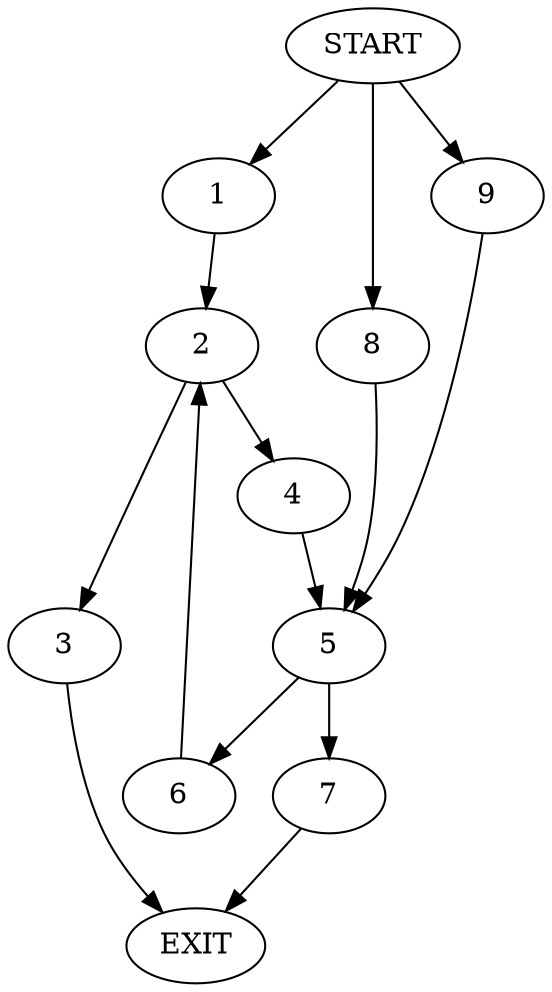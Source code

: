 digraph {
0 [label="START"]
10 [label="EXIT"]
0 -> 1
1 -> 2
2 -> 3
2 -> 4
3 -> 10
4 -> 5
5 -> 6
5 -> 7
0 -> 8
8 -> 5
0 -> 9
9 -> 5
6 -> 2
7 -> 10
}
